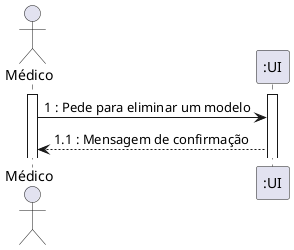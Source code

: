 @startuml
actor "Médico" as OE

activate OE
activate ":UI"
OE -> ":UI" : 1 : Pede para eliminar um modelo
":UI" --> OE : 1.1 : Mensagem de confirmação

@enduml